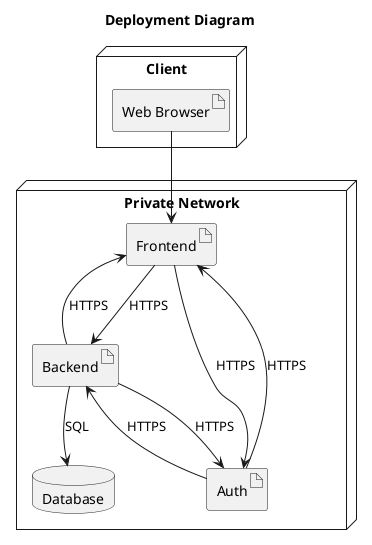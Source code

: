 @startuml "deployment"

title Deployment Diagram

node "Client" {
  artifact "Web Browser" as browser
}

node "Private Network" {
  artifact "Frontend" as frontend
  artifact "Backend" as backend
  artifact "Auth" as auth
  database "Database" as db
}

browser --> frontend

frontend --> auth : HTTPS
auth --> frontend : HTTPS

frontend --> backend : HTTPS
backend --> frontend : HTTPS
backend --> auth : HTTPS
auth --> backend : HTTPS

backend --> db : SQL

@enduml
